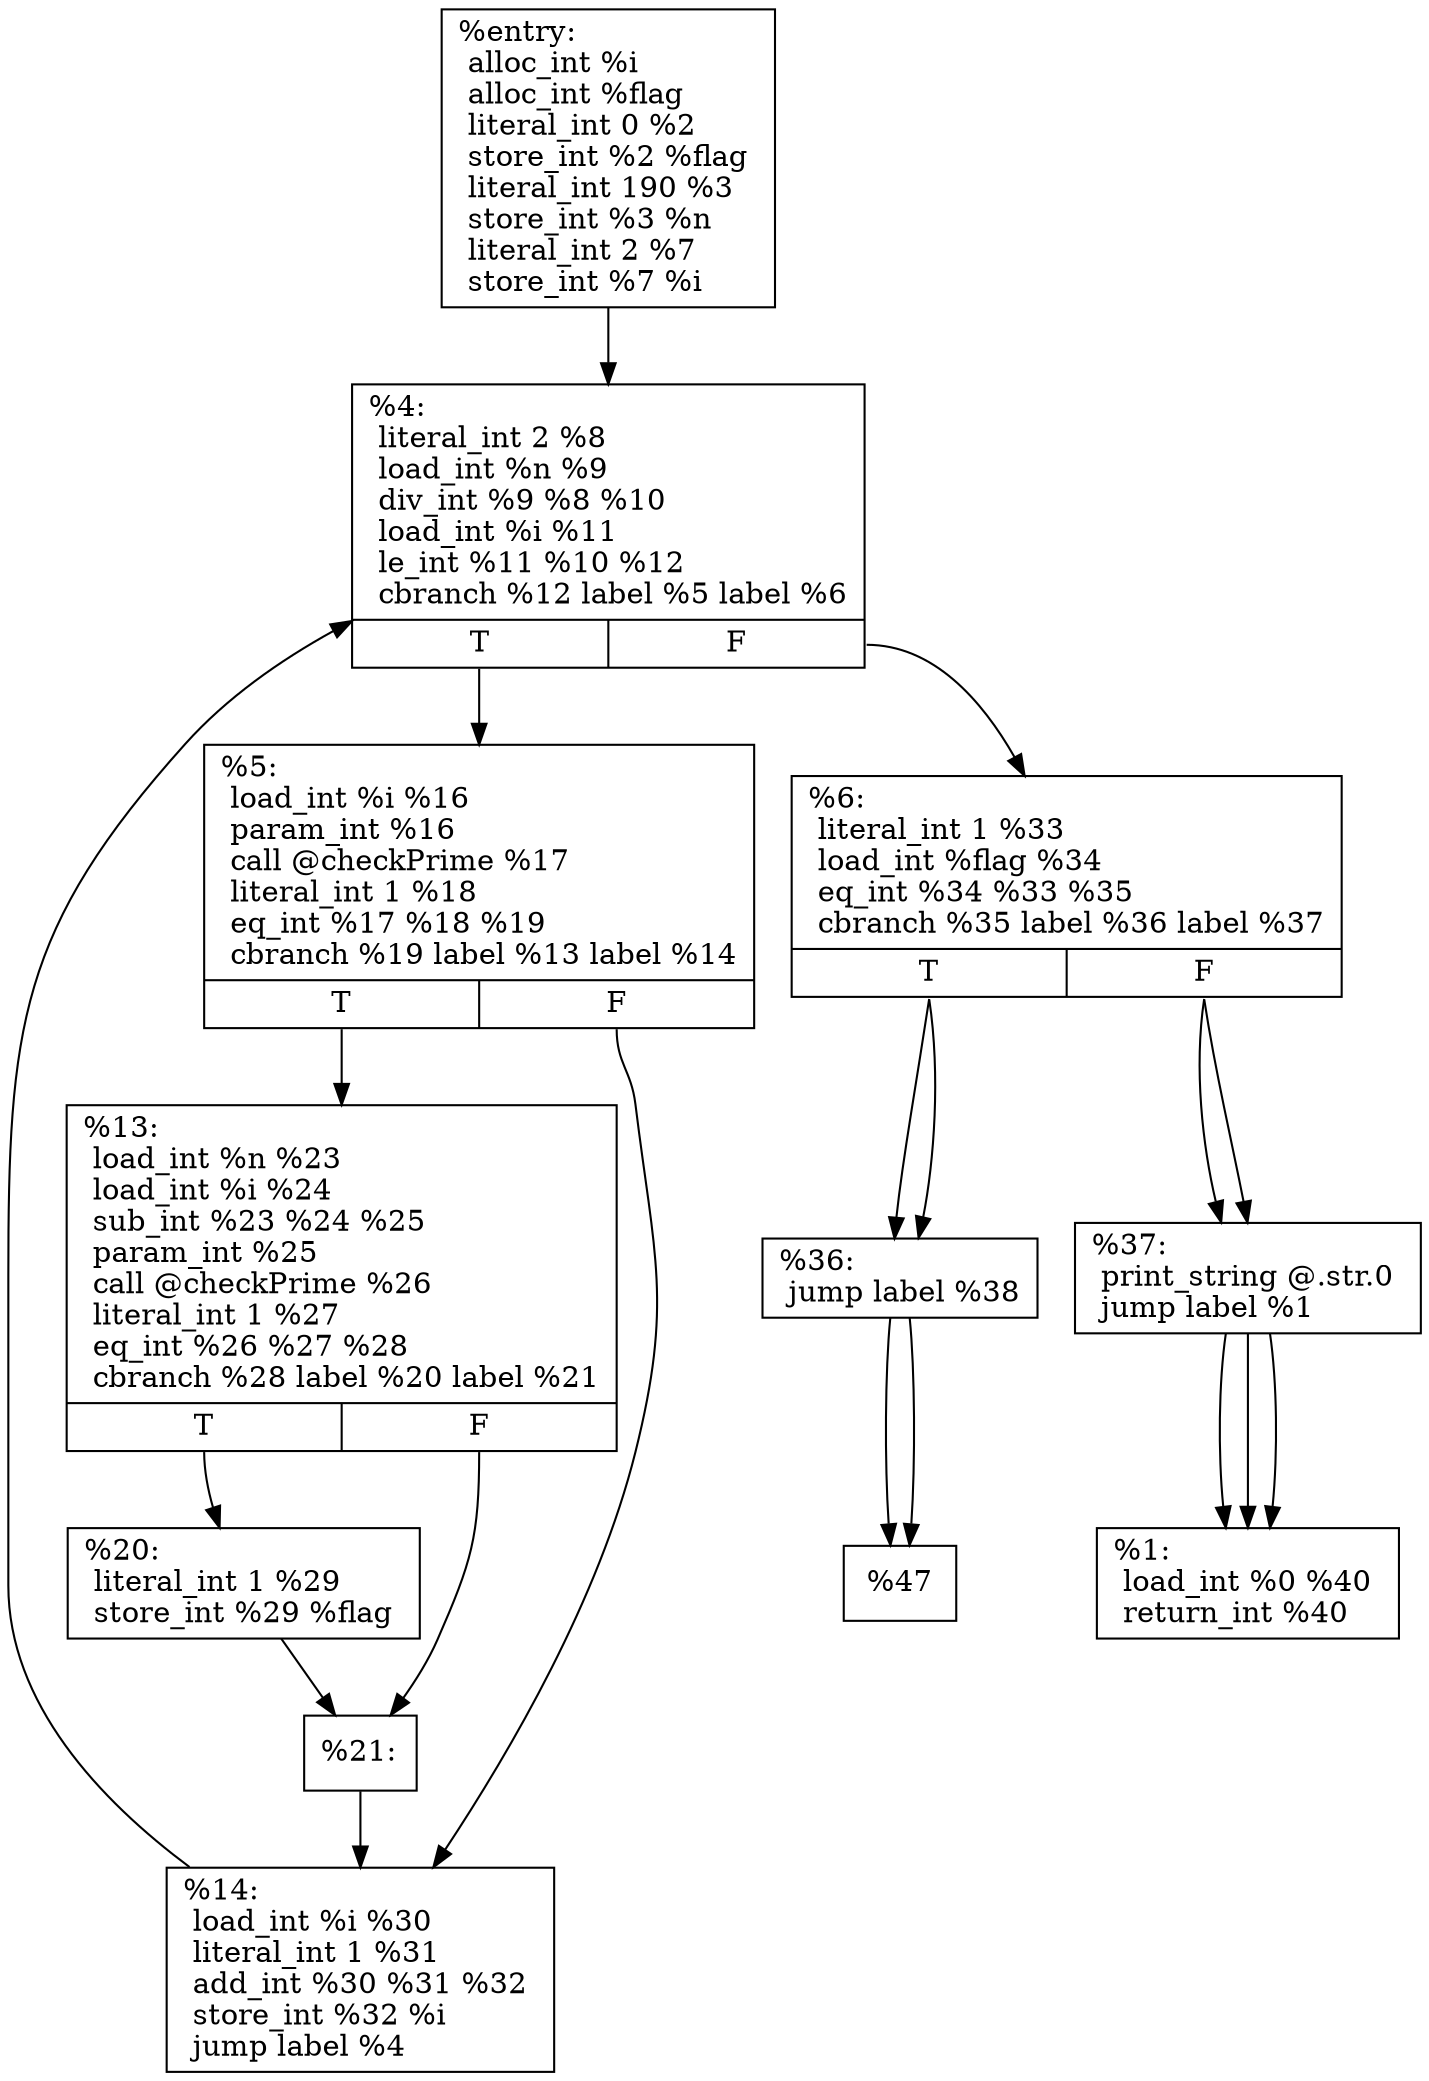 digraph g {
	node [shape=record]
	"%entry" [label="{%entry:\l	  alloc_int %i \l	  alloc_int %flag \l	  literal_int 0 %2 \l	  store_int %2 %flag \l	  literal_int 190 %3 \l	  store_int %3 %n \l	  literal_int 2 %7 \l	  store_int %7 %i \l	}"]
	"%entry" -> "%4"
	"%4" [label="{%4:\l	  literal_int 2 %8 \l	  load_int %n %9 \l	  div_int %9 %8 %10 \l	  load_int %i %11 \l	  le_int %11 %10 %12 \l	  cbranch %12 label %5 label %6\l	|{<f0>T|<f1>F}}"]
	"%4":f0 -> "%5"
	"%4":f1 -> "%6"
	"%5" [label="{%5:\l	  load_int %i %16 \l	  param_int %16 \l	  call @checkPrime %17 \l	  literal_int 1 %18 \l	  eq_int %17 %18 %19 \l	  cbranch %19 label %13 label %14\l	|{<f0>T|<f1>F}}"]
	"%5":f0 -> "%13"
	"%5":f1 -> "%14"
	"%13" [label="{%13:\l	  load_int %n %23 \l	  load_int %i %24 \l	  sub_int %23 %24 %25 \l	  param_int %25 \l	  call @checkPrime %26 \l	  literal_int 1 %27 \l	  eq_int %26 %27 %28 \l	  cbranch %28 label %20 label %21\l	|{<f0>T|<f1>F}}"]
	"%13":f0 -> "%20"
	"%13":f1 -> "%21"
	"%20" [label="{%20:\l	  literal_int 1 %29 \l	  store_int %29 %flag \l	}"]
	"%20" -> "%21"
	"%21" [label="{%21:\l	}"]
	"%21" -> "%14"
	"%14" [label="{%14:\l	  load_int %i %30 \l	  literal_int 1 %31 \l	  add_int %30 %31 %32 \l	  store_int %32 %i \l	  jump label %4\l	}"]
	"%14" -> "%4"
	"%6" [label="{%6:\l	  literal_int 1 %33 \l	  load_int %flag %34 \l	  eq_int %34 %33 %35 \l	  cbranch %35 label %36 label %37\l	|{<f0>T|<f1>F}}"]
	"%6":f0 -> "%36"
	"%6":f1 -> "%37"
	"%36" [label="{%36:\l	  jump label %38\l	}"]
	"%36" -> "%38"
	"%37" [label="{%37:\l	  print_string @.str.0 \l	  jump label %1\l	}"]
	"%37" -> "%1"
	"%6" [label="{%6:\l	  literal_int 1 %33 \l	  load_int %flag %34 \l	  eq_int %34 %33 %35 \l	  cbranch %35 label %36 label %37\l	|{<f0>T|<f1>F}}"]
	"%6":f0 -> "%36"
	"%6":f1 -> "%37"
	"%36" [label="{%36:\l	  jump label %38\l	}"]
	"%36" -> "%38"
	"%37" [label="{%37:\l	  print_string @.str.0 \l	  jump label %1\l	}"]
	"%37" -> "%1"
	"%37" [label="{%37:\l	  print_string @.str.0 \l	  jump label %1\l	}"]
	"%37" -> "%1"
	"%1" [label="{%1:\l	  load_int %0 %40 \l	  return_int %40\l	}"]
}
